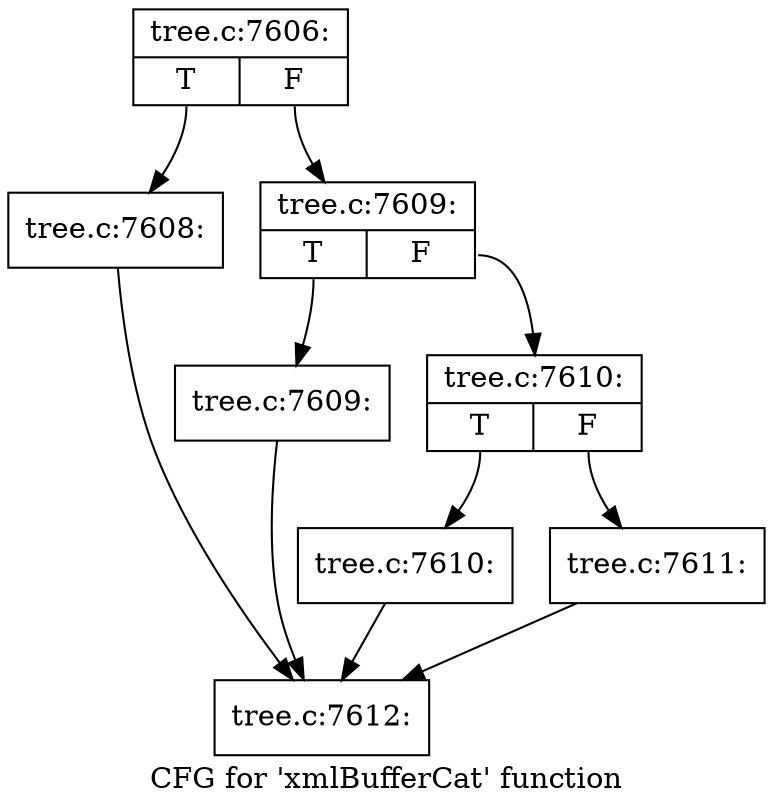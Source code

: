digraph "CFG for 'xmlBufferCat' function" {
	label="CFG for 'xmlBufferCat' function";

	Node0x46ba020 [shape=record,label="{tree.c:7606:|{<s0>T|<s1>F}}"];
	Node0x46ba020:s0 -> Node0x46b9d90;
	Node0x46ba020:s1 -> Node0x46b9de0;
	Node0x46b9d90 [shape=record,label="{tree.c:7608:}"];
	Node0x46b9d90 -> Node0x46ba190;
	Node0x46b9de0 [shape=record,label="{tree.c:7609:|{<s0>T|<s1>F}}"];
	Node0x46b9de0:s0 -> Node0x46c30b0;
	Node0x46b9de0:s1 -> Node0x46c3100;
	Node0x46c30b0 [shape=record,label="{tree.c:7609:}"];
	Node0x46c30b0 -> Node0x46ba190;
	Node0x46c3100 [shape=record,label="{tree.c:7610:|{<s0>T|<s1>F}}"];
	Node0x46c3100:s0 -> Node0x46c36c0;
	Node0x46c3100:s1 -> Node0x46c3710;
	Node0x46c36c0 [shape=record,label="{tree.c:7610:}"];
	Node0x46c36c0 -> Node0x46ba190;
	Node0x46c3710 [shape=record,label="{tree.c:7611:}"];
	Node0x46c3710 -> Node0x46ba190;
	Node0x46ba190 [shape=record,label="{tree.c:7612:}"];
}
